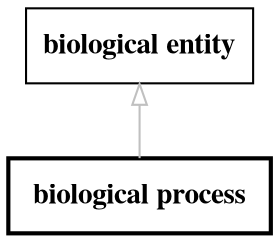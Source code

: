 // biolink model
digraph {
	graph [fontsize=32 penwidth=5]
	node [color=black fontname="times bold" shape=rectangle]
	edge [color=gray fontcolor=darkgray]
	"biological process" [label=" biological process " style=bold]
	"biological entity" -> "biological process" [label="" arrowtail=onormal dir=back]
}
